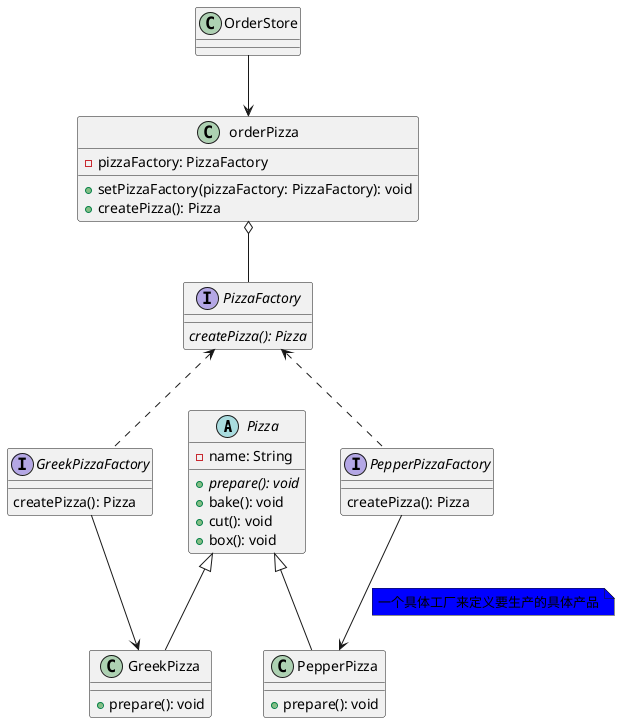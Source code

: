 @startuml
'https://plantuml.com/class-diagram

abstract class Pizza {
    - name: String
    + {abstract} prepare(): void
    + bake(): void
    + cut(): void
    + box(): void
}

class GreekPizza {
    + prepare(): void
}
class PepperPizza {
    + prepare(): void
}

Pizza <|-- GreekPizza
Pizza <|-- PepperPizza

interface PizzaFactory {
    {abstract} createPizza(): Pizza
}

interface GreekPizzaFactory {
    createPizza(): Pizza
}

PizzaFactory <.. GreekPizzaFactory
GreekPizzaFactory --> GreekPizza

interface PepperPizzaFactory {
    createPizza(): Pizza
}

PizzaFactory <.. PepperPizzaFactory
PepperPizzaFactory --> PepperPizza
note right on link #blue
    一个具体工厂来定义要生产的具体产品
end note

class orderPizza {
    - pizzaFactory: PizzaFactory
    + setPizzaFactory(pizzaFactory: PizzaFactory): void
    + createPizza(): Pizza
}
orderPizza o-- PizzaFactory

class OrderStore
OrderStore --> orderPizza
@enduml